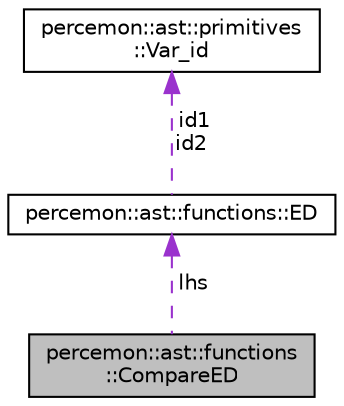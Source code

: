 digraph "percemon::ast::functions::CompareED"
{
 // LATEX_PDF_SIZE
  edge [fontname="Helvetica",fontsize="10",labelfontname="Helvetica",labelfontsize="10"];
  node [fontname="Helvetica",fontsize="10",shape=record];
  Node1 [label="percemon::ast::functions\l::CompareED",height=0.2,width=0.4,color="black", fillcolor="grey75", style="filled", fontcolor="black",tooltip=" "];
  Node2 -> Node1 [dir="back",color="darkorchid3",fontsize="10",style="dashed",label=" lhs" ,fontname="Helvetica"];
  Node2 [label="percemon::ast::functions::ED",height=0.2,width=0.4,color="black", fillcolor="white", style="filled",URL="$structpercemon_1_1ast_1_1functions_1_1ED.html",tooltip=" "];
  Node3 -> Node2 [dir="back",color="darkorchid3",fontsize="10",style="dashed",label=" id1\nid2" ,fontname="Helvetica"];
  Node3 [label="percemon::ast::primitives\l::Var_id",height=0.2,width=0.4,color="black", fillcolor="white", style="filled",URL="$structpercemon_1_1ast_1_1primitives_1_1Var__id.html",tooltip=" "];
}
